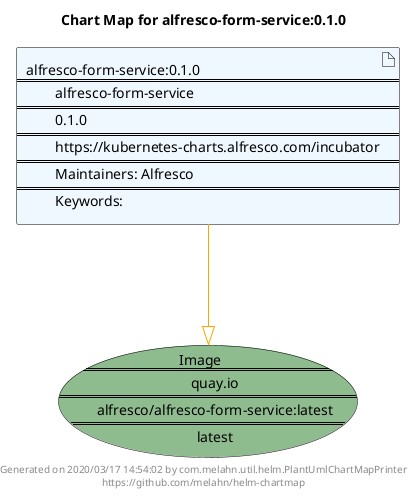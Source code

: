 @startuml
skinparam linetype ortho
skinparam backgroundColor white
skinparam usecaseBorderColor black
skinparam usecaseArrowColor LightSlateGray
skinparam artifactBorderColor black
skinparam artifactArrowColor LightSlateGray

title Chart Map for alfresco-form-service:0.1.0

'There is one referenced Helm Chart
artifact "alfresco-form-service:0.1.0\n====\n\talfresco-form-service\n====\n\t0.1.0\n====\n\thttps://kubernetes-charts.alfresco.com/incubator\n====\n\tMaintainers: Alfresco\n====\n\tKeywords: " as alfresco_form_service_0_1_0 #AliceBlue

'There is one referenced Docker Image
usecase "Image\n====\n\tquay.io\n====\n\talfresco/alfresco-form-service:latest\n====\n\tlatest" as quay_io_alfresco_alfresco_form_service_latest #DarkSeaGreen

'Chart Dependencies
alfresco_form_service_0_1_0--[#orange]-|>quay_io_alfresco_alfresco_form_service_latest

center footer Generated on 2020/03/17 14:54:02 by com.melahn.util.helm.PlantUmlChartMapPrinter\nhttps://github.com/melahn/helm-chartmap
@enduml
